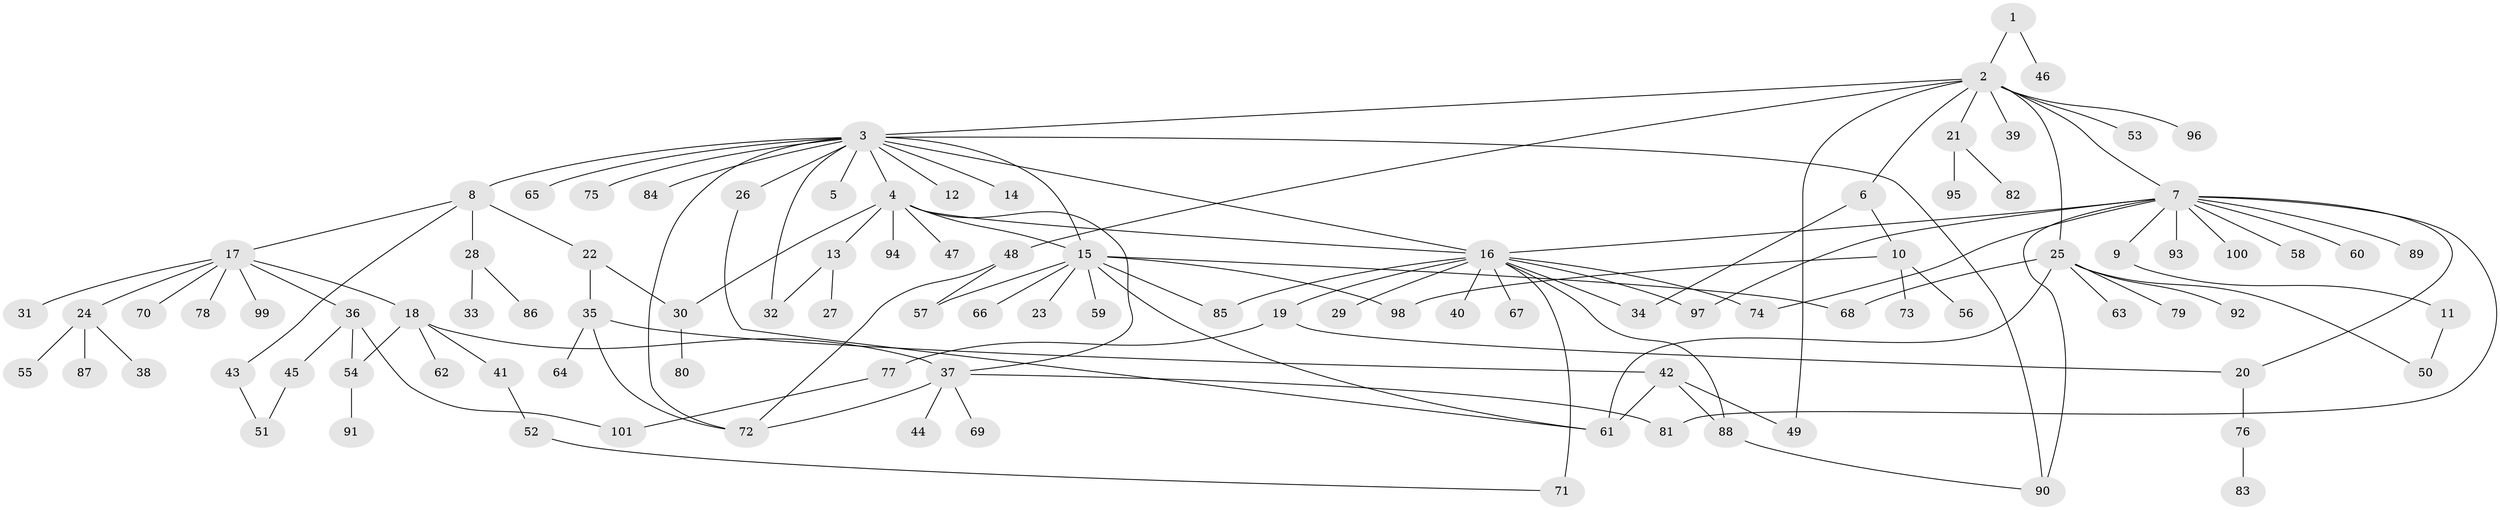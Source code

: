 // original degree distribution, {3: 0.11888111888111888, 12: 0.006993006993006993, 19: 0.006993006993006993, 9: 0.02097902097902098, 2: 0.2097902097902098, 4: 0.055944055944055944, 17: 0.006993006993006993, 5: 0.04895104895104895, 1: 0.4965034965034965, 13: 0.006993006993006993, 14: 0.006993006993006993, 6: 0.006993006993006993, 7: 0.006993006993006993}
// Generated by graph-tools (version 1.1) at 2025/50/03/04/25 22:50:41]
// undirected, 101 vertices, 130 edges
graph export_dot {
  node [color=gray90,style=filled];
  1;
  2;
  3;
  4;
  5;
  6;
  7;
  8;
  9;
  10;
  11;
  12;
  13;
  14;
  15;
  16;
  17;
  18;
  19;
  20;
  21;
  22;
  23;
  24;
  25;
  26;
  27;
  28;
  29;
  30;
  31;
  32;
  33;
  34;
  35;
  36;
  37;
  38;
  39;
  40;
  41;
  42;
  43;
  44;
  45;
  46;
  47;
  48;
  49;
  50;
  51;
  52;
  53;
  54;
  55;
  56;
  57;
  58;
  59;
  60;
  61;
  62;
  63;
  64;
  65;
  66;
  67;
  68;
  69;
  70;
  71;
  72;
  73;
  74;
  75;
  76;
  77;
  78;
  79;
  80;
  81;
  82;
  83;
  84;
  85;
  86;
  87;
  88;
  89;
  90;
  91;
  92;
  93;
  94;
  95;
  96;
  97;
  98;
  99;
  100;
  101;
  1 -- 2 [weight=1.0];
  1 -- 46 [weight=1.0];
  2 -- 3 [weight=1.0];
  2 -- 6 [weight=1.0];
  2 -- 7 [weight=1.0];
  2 -- 21 [weight=1.0];
  2 -- 25 [weight=1.0];
  2 -- 39 [weight=1.0];
  2 -- 48 [weight=1.0];
  2 -- 49 [weight=1.0];
  2 -- 53 [weight=1.0];
  2 -- 96 [weight=1.0];
  3 -- 4 [weight=1.0];
  3 -- 5 [weight=1.0];
  3 -- 8 [weight=1.0];
  3 -- 12 [weight=1.0];
  3 -- 14 [weight=1.0];
  3 -- 15 [weight=1.0];
  3 -- 16 [weight=2.0];
  3 -- 26 [weight=1.0];
  3 -- 32 [weight=1.0];
  3 -- 65 [weight=1.0];
  3 -- 72 [weight=1.0];
  3 -- 75 [weight=1.0];
  3 -- 84 [weight=1.0];
  3 -- 90 [weight=1.0];
  4 -- 13 [weight=1.0];
  4 -- 15 [weight=1.0];
  4 -- 16 [weight=1.0];
  4 -- 30 [weight=1.0];
  4 -- 37 [weight=1.0];
  4 -- 47 [weight=1.0];
  4 -- 94 [weight=1.0];
  6 -- 10 [weight=1.0];
  6 -- 34 [weight=1.0];
  7 -- 9 [weight=1.0];
  7 -- 16 [weight=1.0];
  7 -- 20 [weight=1.0];
  7 -- 58 [weight=1.0];
  7 -- 60 [weight=1.0];
  7 -- 74 [weight=1.0];
  7 -- 81 [weight=1.0];
  7 -- 89 [weight=1.0];
  7 -- 90 [weight=1.0];
  7 -- 93 [weight=1.0];
  7 -- 97 [weight=1.0];
  7 -- 100 [weight=1.0];
  8 -- 17 [weight=1.0];
  8 -- 22 [weight=1.0];
  8 -- 28 [weight=1.0];
  8 -- 43 [weight=1.0];
  9 -- 11 [weight=1.0];
  10 -- 56 [weight=1.0];
  10 -- 73 [weight=1.0];
  10 -- 98 [weight=1.0];
  11 -- 50 [weight=1.0];
  13 -- 27 [weight=1.0];
  13 -- 32 [weight=1.0];
  15 -- 23 [weight=1.0];
  15 -- 57 [weight=1.0];
  15 -- 59 [weight=1.0];
  15 -- 61 [weight=1.0];
  15 -- 66 [weight=1.0];
  15 -- 68 [weight=1.0];
  15 -- 85 [weight=1.0];
  15 -- 98 [weight=1.0];
  16 -- 19 [weight=2.0];
  16 -- 29 [weight=1.0];
  16 -- 34 [weight=1.0];
  16 -- 40 [weight=1.0];
  16 -- 67 [weight=1.0];
  16 -- 71 [weight=2.0];
  16 -- 74 [weight=1.0];
  16 -- 85 [weight=1.0];
  16 -- 88 [weight=1.0];
  16 -- 97 [weight=1.0];
  17 -- 18 [weight=1.0];
  17 -- 24 [weight=1.0];
  17 -- 31 [weight=1.0];
  17 -- 36 [weight=1.0];
  17 -- 70 [weight=1.0];
  17 -- 78 [weight=1.0];
  17 -- 99 [weight=1.0];
  18 -- 37 [weight=1.0];
  18 -- 41 [weight=1.0];
  18 -- 54 [weight=1.0];
  18 -- 62 [weight=1.0];
  19 -- 20 [weight=1.0];
  19 -- 77 [weight=1.0];
  20 -- 76 [weight=1.0];
  21 -- 82 [weight=1.0];
  21 -- 95 [weight=1.0];
  22 -- 30 [weight=1.0];
  22 -- 35 [weight=1.0];
  24 -- 38 [weight=1.0];
  24 -- 55 [weight=1.0];
  24 -- 87 [weight=1.0];
  25 -- 50 [weight=1.0];
  25 -- 61 [weight=1.0];
  25 -- 63 [weight=1.0];
  25 -- 68 [weight=1.0];
  25 -- 79 [weight=1.0];
  25 -- 92 [weight=1.0];
  26 -- 61 [weight=1.0];
  28 -- 33 [weight=1.0];
  28 -- 86 [weight=1.0];
  30 -- 80 [weight=1.0];
  35 -- 42 [weight=1.0];
  35 -- 64 [weight=1.0];
  35 -- 72 [weight=1.0];
  36 -- 45 [weight=1.0];
  36 -- 54 [weight=1.0];
  36 -- 101 [weight=1.0];
  37 -- 44 [weight=1.0];
  37 -- 69 [weight=1.0];
  37 -- 72 [weight=1.0];
  37 -- 81 [weight=1.0];
  41 -- 52 [weight=1.0];
  42 -- 49 [weight=1.0];
  42 -- 61 [weight=1.0];
  42 -- 88 [weight=1.0];
  43 -- 51 [weight=1.0];
  45 -- 51 [weight=1.0];
  48 -- 57 [weight=1.0];
  48 -- 72 [weight=1.0];
  52 -- 71 [weight=1.0];
  54 -- 91 [weight=1.0];
  76 -- 83 [weight=1.0];
  77 -- 101 [weight=1.0];
  88 -- 90 [weight=1.0];
}
